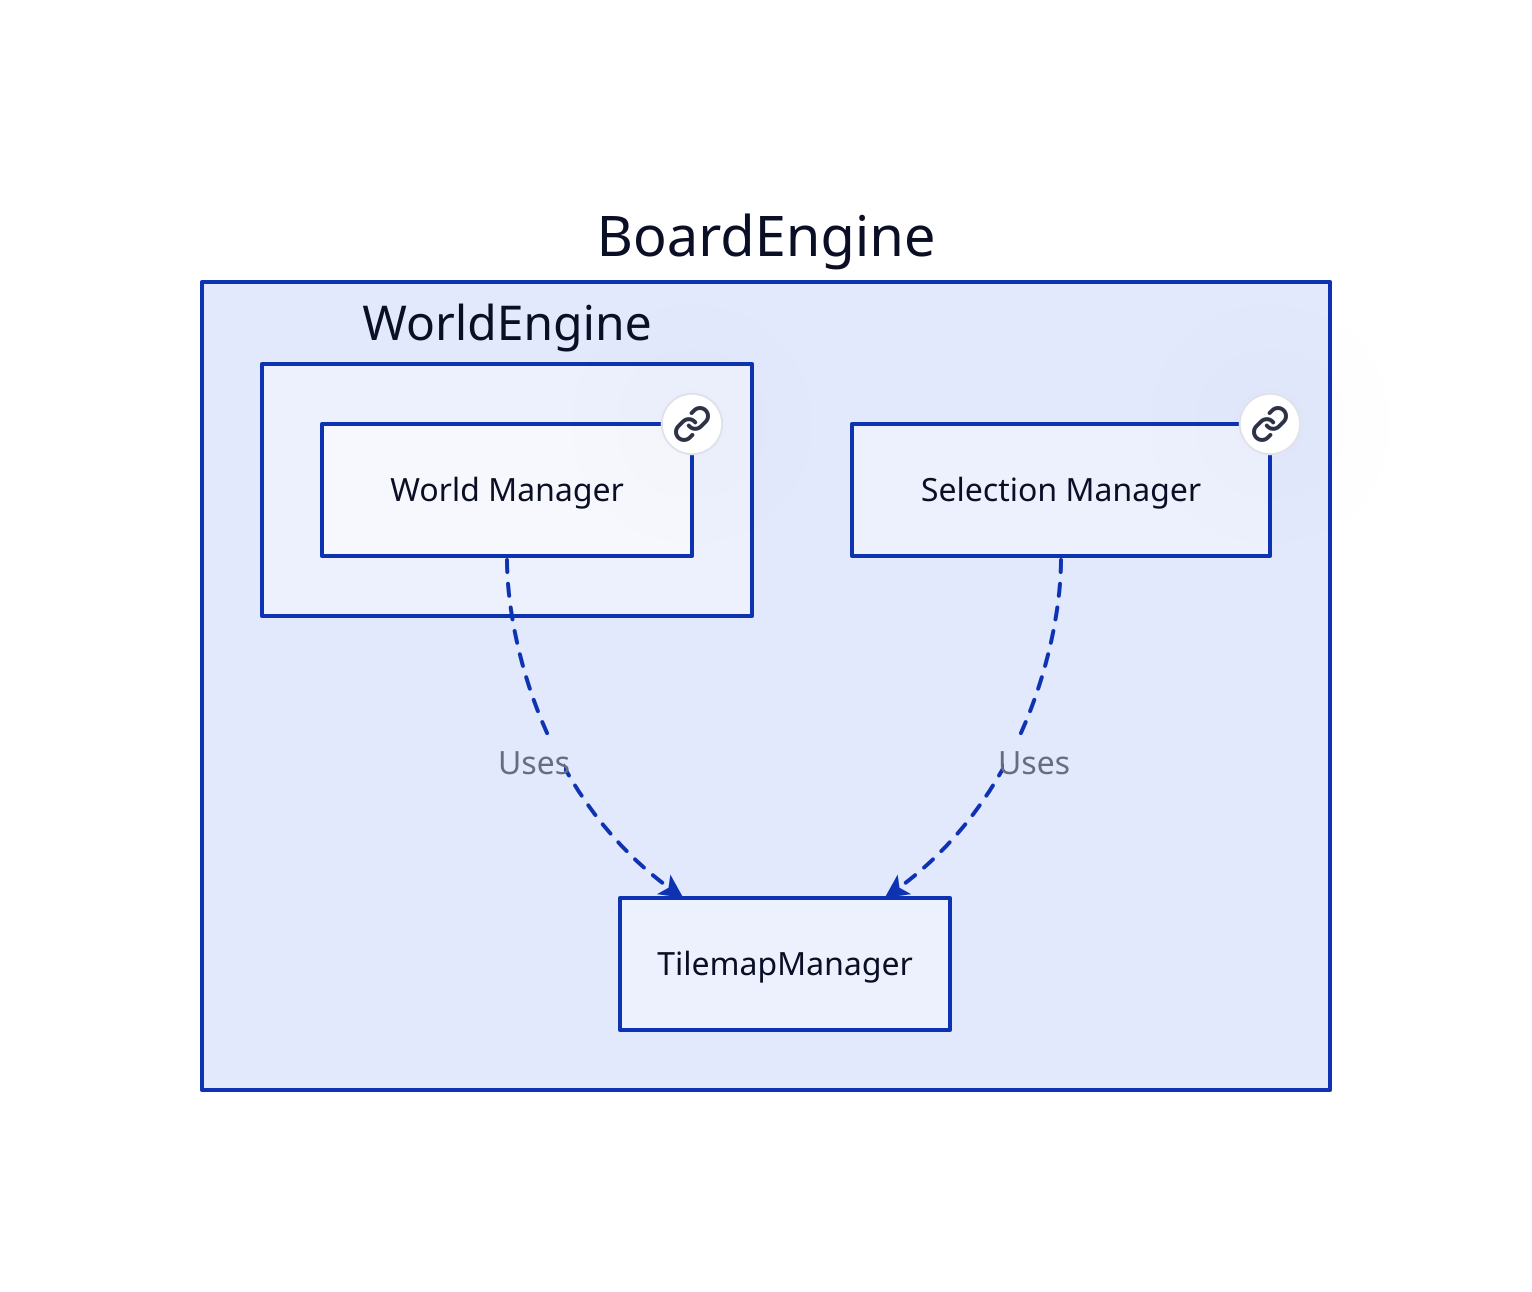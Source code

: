 # Nodes :
BoardEngine: {
    WorldEngine: {
        WorldManager: World Manager {
           link: WorldManager
        }
    }
    SelectionManager: Selection Manager {
       link: SelectionManager
    }
}

# Links :
BoardEngine.WorldEngine.WorldManager -> BoardEngine.TilemapManager: Uses {style.stroke-dash: 3
source-arrowhead: {}
target-arrowhead: {shape: arrow}
}
BoardEngine.SelectionManager -> BoardEngine.TilemapManager: Uses {style.stroke-dash: 3
source-arrowhead: {}
target-arrowhead: {shape: arrow}
}
